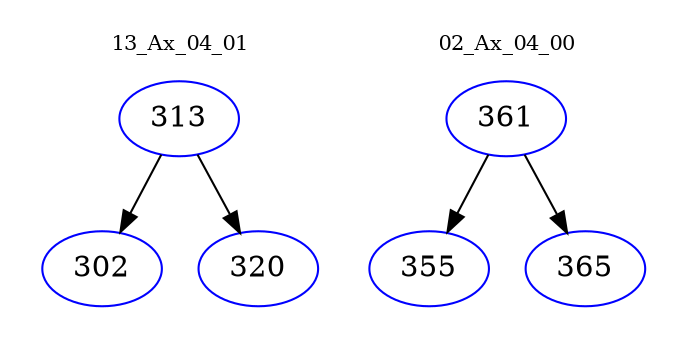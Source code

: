 digraph{
subgraph cluster_0 {
color = white
label = "13_Ax_04_01";
fontsize=10;
T0_313 [label="313", color="blue"]
T0_313 -> T0_302 [color="black"]
T0_302 [label="302", color="blue"]
T0_313 -> T0_320 [color="black"]
T0_320 [label="320", color="blue"]
}
subgraph cluster_1 {
color = white
label = "02_Ax_04_00";
fontsize=10;
T1_361 [label="361", color="blue"]
T1_361 -> T1_355 [color="black"]
T1_355 [label="355", color="blue"]
T1_361 -> T1_365 [color="black"]
T1_365 [label="365", color="blue"]
}
}
